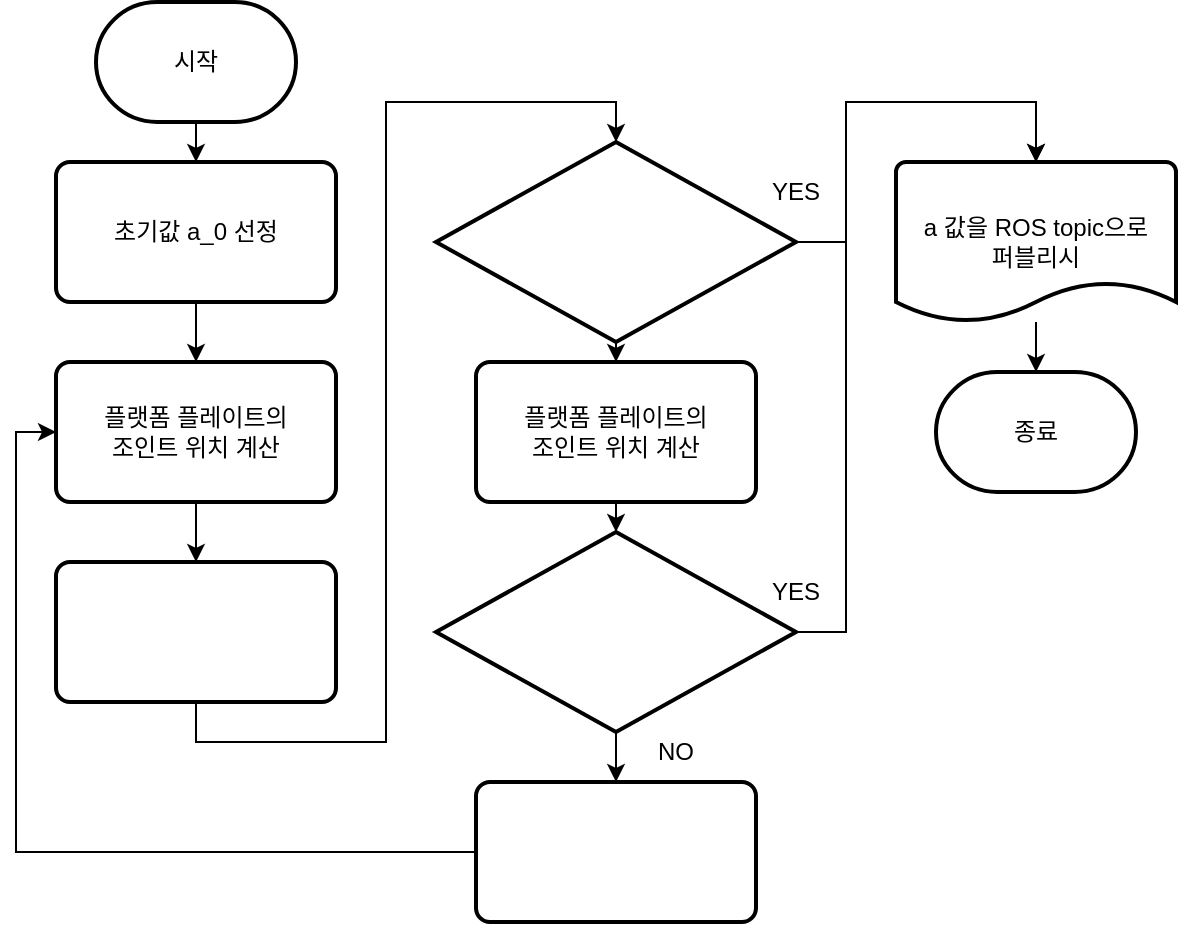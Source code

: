<mxfile version="20.6.0" type="github">
  <diagram id="OYhVqp0vsfandufoHfLu" name="페이지-1">
    <mxGraphModel dx="460" dy="744" grid="1" gridSize="10" guides="1" tooltips="1" connect="1" arrows="1" fold="1" page="1" pageScale="1" pageWidth="827" pageHeight="1169" math="0" shadow="0">
      <root>
        <mxCell id="0" />
        <mxCell id="1" parent="0" />
        <mxCell id="qUN32F0Ne-95Lm3Ochqd-6" style="edgeStyle=orthogonalEdgeStyle;rounded=0;orthogonalLoop=1;jettySize=auto;html=1;exitX=0.5;exitY=1;exitDx=0;exitDy=0;exitPerimeter=0;entryX=0.5;entryY=0;entryDx=0;entryDy=0;" edge="1" parent="1" source="qUN32F0Ne-95Lm3Ochqd-2" target="qUN32F0Ne-95Lm3Ochqd-3">
          <mxGeometry relative="1" as="geometry" />
        </mxCell>
        <mxCell id="qUN32F0Ne-95Lm3Ochqd-2" value="시작" style="strokeWidth=2;html=1;shape=mxgraph.flowchart.terminator;whiteSpace=wrap;" vertex="1" parent="1">
          <mxGeometry x="50" y="220" width="100" height="60" as="geometry" />
        </mxCell>
        <mxCell id="qUN32F0Ne-95Lm3Ochqd-7" style="edgeStyle=orthogonalEdgeStyle;rounded=0;orthogonalLoop=1;jettySize=auto;html=1;exitX=0.5;exitY=1;exitDx=0;exitDy=0;entryX=0.5;entryY=0;entryDx=0;entryDy=0;" edge="1" parent="1" source="qUN32F0Ne-95Lm3Ochqd-3" target="qUN32F0Ne-95Lm3Ochqd-5">
          <mxGeometry relative="1" as="geometry" />
        </mxCell>
        <mxCell id="qUN32F0Ne-95Lm3Ochqd-3" value="초기값 a_0 선정" style="rounded=1;whiteSpace=wrap;html=1;absoluteArcSize=1;arcSize=14;strokeWidth=2;" vertex="1" parent="1">
          <mxGeometry x="30" y="300" width="140" height="70" as="geometry" />
        </mxCell>
        <mxCell id="qUN32F0Ne-95Lm3Ochqd-9" style="edgeStyle=orthogonalEdgeStyle;rounded=0;orthogonalLoop=1;jettySize=auto;html=1;exitX=0.5;exitY=1;exitDx=0;exitDy=0;entryX=0.5;entryY=0;entryDx=0;entryDy=0;" edge="1" parent="1" source="qUN32F0Ne-95Lm3Ochqd-5" target="qUN32F0Ne-95Lm3Ochqd-8">
          <mxGeometry relative="1" as="geometry" />
        </mxCell>
        <mxCell id="qUN32F0Ne-95Lm3Ochqd-5" value="플랫폼 플레이트의&lt;br&gt;조인트 위치 계산" style="rounded=1;whiteSpace=wrap;html=1;absoluteArcSize=1;arcSize=14;strokeWidth=2;" vertex="1" parent="1">
          <mxGeometry x="30" y="400" width="140" height="70" as="geometry" />
        </mxCell>
        <mxCell id="qUN32F0Ne-95Lm3Ochqd-11" style="edgeStyle=orthogonalEdgeStyle;rounded=0;orthogonalLoop=1;jettySize=auto;html=1;exitX=0.5;exitY=1;exitDx=0;exitDy=0;entryX=0.5;entryY=0;entryDx=0;entryDy=0;entryPerimeter=0;" edge="1" parent="1" source="qUN32F0Ne-95Lm3Ochqd-8" target="qUN32F0Ne-95Lm3Ochqd-10">
          <mxGeometry relative="1" as="geometry" />
        </mxCell>
        <mxCell id="qUN32F0Ne-95Lm3Ochqd-8" value="" style="rounded=1;whiteSpace=wrap;html=1;absoluteArcSize=1;arcSize=14;strokeWidth=2;" vertex="1" parent="1">
          <mxGeometry x="30" y="500" width="140" height="70" as="geometry" />
        </mxCell>
        <mxCell id="qUN32F0Ne-95Lm3Ochqd-18" style="edgeStyle=orthogonalEdgeStyle;rounded=0;orthogonalLoop=1;jettySize=auto;html=1;exitX=1;exitY=0.5;exitDx=0;exitDy=0;exitPerimeter=0;entryX=0.5;entryY=0;entryDx=0;entryDy=0;entryPerimeter=0;" edge="1" parent="1" source="qUN32F0Ne-95Lm3Ochqd-10" target="qUN32F0Ne-95Lm3Ochqd-14">
          <mxGeometry relative="1" as="geometry" />
        </mxCell>
        <mxCell id="qUN32F0Ne-95Lm3Ochqd-31" style="edgeStyle=orthogonalEdgeStyle;rounded=0;orthogonalLoop=1;jettySize=auto;html=1;exitX=0.5;exitY=1;exitDx=0;exitDy=0;exitPerimeter=0;entryX=0.5;entryY=0;entryDx=0;entryDy=0;" edge="1" parent="1" source="qUN32F0Ne-95Lm3Ochqd-10" target="qUN32F0Ne-95Lm3Ochqd-12">
          <mxGeometry relative="1" as="geometry" />
        </mxCell>
        <mxCell id="qUN32F0Ne-95Lm3Ochqd-10" value="" style="strokeWidth=2;html=1;shape=mxgraph.flowchart.decision;whiteSpace=wrap;" vertex="1" parent="1">
          <mxGeometry x="220" y="290" width="180" height="100" as="geometry" />
        </mxCell>
        <mxCell id="qUN32F0Ne-95Lm3Ochqd-30" style="edgeStyle=orthogonalEdgeStyle;rounded=0;orthogonalLoop=1;jettySize=auto;html=1;exitX=0.5;exitY=1;exitDx=0;exitDy=0;entryX=0.5;entryY=0;entryDx=0;entryDy=0;entryPerimeter=0;" edge="1" parent="1" source="qUN32F0Ne-95Lm3Ochqd-12" target="qUN32F0Ne-95Lm3Ochqd-13">
          <mxGeometry relative="1" as="geometry" />
        </mxCell>
        <mxCell id="qUN32F0Ne-95Lm3Ochqd-12" value="플랫폼 플레이트의&lt;br&gt;조인트 위치 계산" style="rounded=1;whiteSpace=wrap;html=1;absoluteArcSize=1;arcSize=14;strokeWidth=2;" vertex="1" parent="1">
          <mxGeometry x="240" y="400" width="140" height="70" as="geometry" />
        </mxCell>
        <mxCell id="qUN32F0Ne-95Lm3Ochqd-22" style="edgeStyle=orthogonalEdgeStyle;rounded=0;orthogonalLoop=1;jettySize=auto;html=1;exitX=1;exitY=0.5;exitDx=0;exitDy=0;exitPerimeter=0;entryX=0.5;entryY=0;entryDx=0;entryDy=0;entryPerimeter=0;" edge="1" parent="1" source="qUN32F0Ne-95Lm3Ochqd-13" target="qUN32F0Ne-95Lm3Ochqd-14">
          <mxGeometry relative="1" as="geometry">
            <Array as="points">
              <mxPoint x="425" y="535" />
              <mxPoint x="425" y="270" />
              <mxPoint x="520" y="270" />
            </Array>
          </mxGeometry>
        </mxCell>
        <mxCell id="qUN32F0Ne-95Lm3Ochqd-27" style="edgeStyle=orthogonalEdgeStyle;rounded=0;orthogonalLoop=1;jettySize=auto;html=1;exitX=0.5;exitY=1;exitDx=0;exitDy=0;exitPerimeter=0;entryX=0;entryY=1;entryDx=0;entryDy=0;" edge="1" parent="1" source="qUN32F0Ne-95Lm3Ochqd-13" target="qUN32F0Ne-95Lm3Ochqd-26">
          <mxGeometry relative="1" as="geometry" />
        </mxCell>
        <mxCell id="qUN32F0Ne-95Lm3Ochqd-13" value="" style="strokeWidth=2;html=1;shape=mxgraph.flowchart.decision;whiteSpace=wrap;" vertex="1" parent="1">
          <mxGeometry x="220" y="485" width="180" height="100" as="geometry" />
        </mxCell>
        <mxCell id="qUN32F0Ne-95Lm3Ochqd-33" value="" style="edgeStyle=orthogonalEdgeStyle;rounded=0;orthogonalLoop=1;jettySize=auto;html=1;" edge="1" parent="1" source="qUN32F0Ne-95Lm3Ochqd-14" target="qUN32F0Ne-95Lm3Ochqd-32">
          <mxGeometry relative="1" as="geometry" />
        </mxCell>
        <mxCell id="qUN32F0Ne-95Lm3Ochqd-14" value="a 값을 ROS topic으로&lt;br&gt;퍼블리시" style="strokeWidth=2;html=1;shape=mxgraph.flowchart.document2;whiteSpace=wrap;size=0.25;" vertex="1" parent="1">
          <mxGeometry x="450" y="300" width="140" height="80" as="geometry" />
        </mxCell>
        <mxCell id="qUN32F0Ne-95Lm3Ochqd-19" value="YES" style="text;html=1;strokeColor=none;fillColor=none;align=center;verticalAlign=middle;whiteSpace=wrap;rounded=0;" vertex="1" parent="1">
          <mxGeometry x="370" y="300" width="60" height="30" as="geometry" />
        </mxCell>
        <mxCell id="qUN32F0Ne-95Lm3Ochqd-20" value="YES" style="text;html=1;strokeColor=none;fillColor=none;align=center;verticalAlign=middle;whiteSpace=wrap;rounded=0;" vertex="1" parent="1">
          <mxGeometry x="370" y="500" width="60" height="30" as="geometry" />
        </mxCell>
        <mxCell id="qUN32F0Ne-95Lm3Ochqd-25" style="edgeStyle=orthogonalEdgeStyle;rounded=0;orthogonalLoop=1;jettySize=auto;html=1;exitX=0;exitY=0.5;exitDx=0;exitDy=0;entryX=0;entryY=0.5;entryDx=0;entryDy=0;" edge="1" parent="1" source="qUN32F0Ne-95Lm3Ochqd-21" target="qUN32F0Ne-95Lm3Ochqd-5">
          <mxGeometry relative="1" as="geometry" />
        </mxCell>
        <mxCell id="qUN32F0Ne-95Lm3Ochqd-21" value="" style="rounded=1;whiteSpace=wrap;html=1;absoluteArcSize=1;arcSize=14;strokeWidth=2;" vertex="1" parent="1">
          <mxGeometry x="240" y="610" width="140" height="70" as="geometry" />
        </mxCell>
        <mxCell id="qUN32F0Ne-95Lm3Ochqd-26" value="NO" style="text;html=1;strokeColor=none;fillColor=none;align=center;verticalAlign=middle;whiteSpace=wrap;rounded=0;" vertex="1" parent="1">
          <mxGeometry x="310" y="580" width="60" height="30" as="geometry" />
        </mxCell>
        <mxCell id="qUN32F0Ne-95Lm3Ochqd-32" value="종료" style="strokeWidth=2;html=1;shape=mxgraph.flowchart.terminator;whiteSpace=wrap;" vertex="1" parent="1">
          <mxGeometry x="470" y="405" width="100" height="60" as="geometry" />
        </mxCell>
      </root>
    </mxGraphModel>
  </diagram>
</mxfile>
